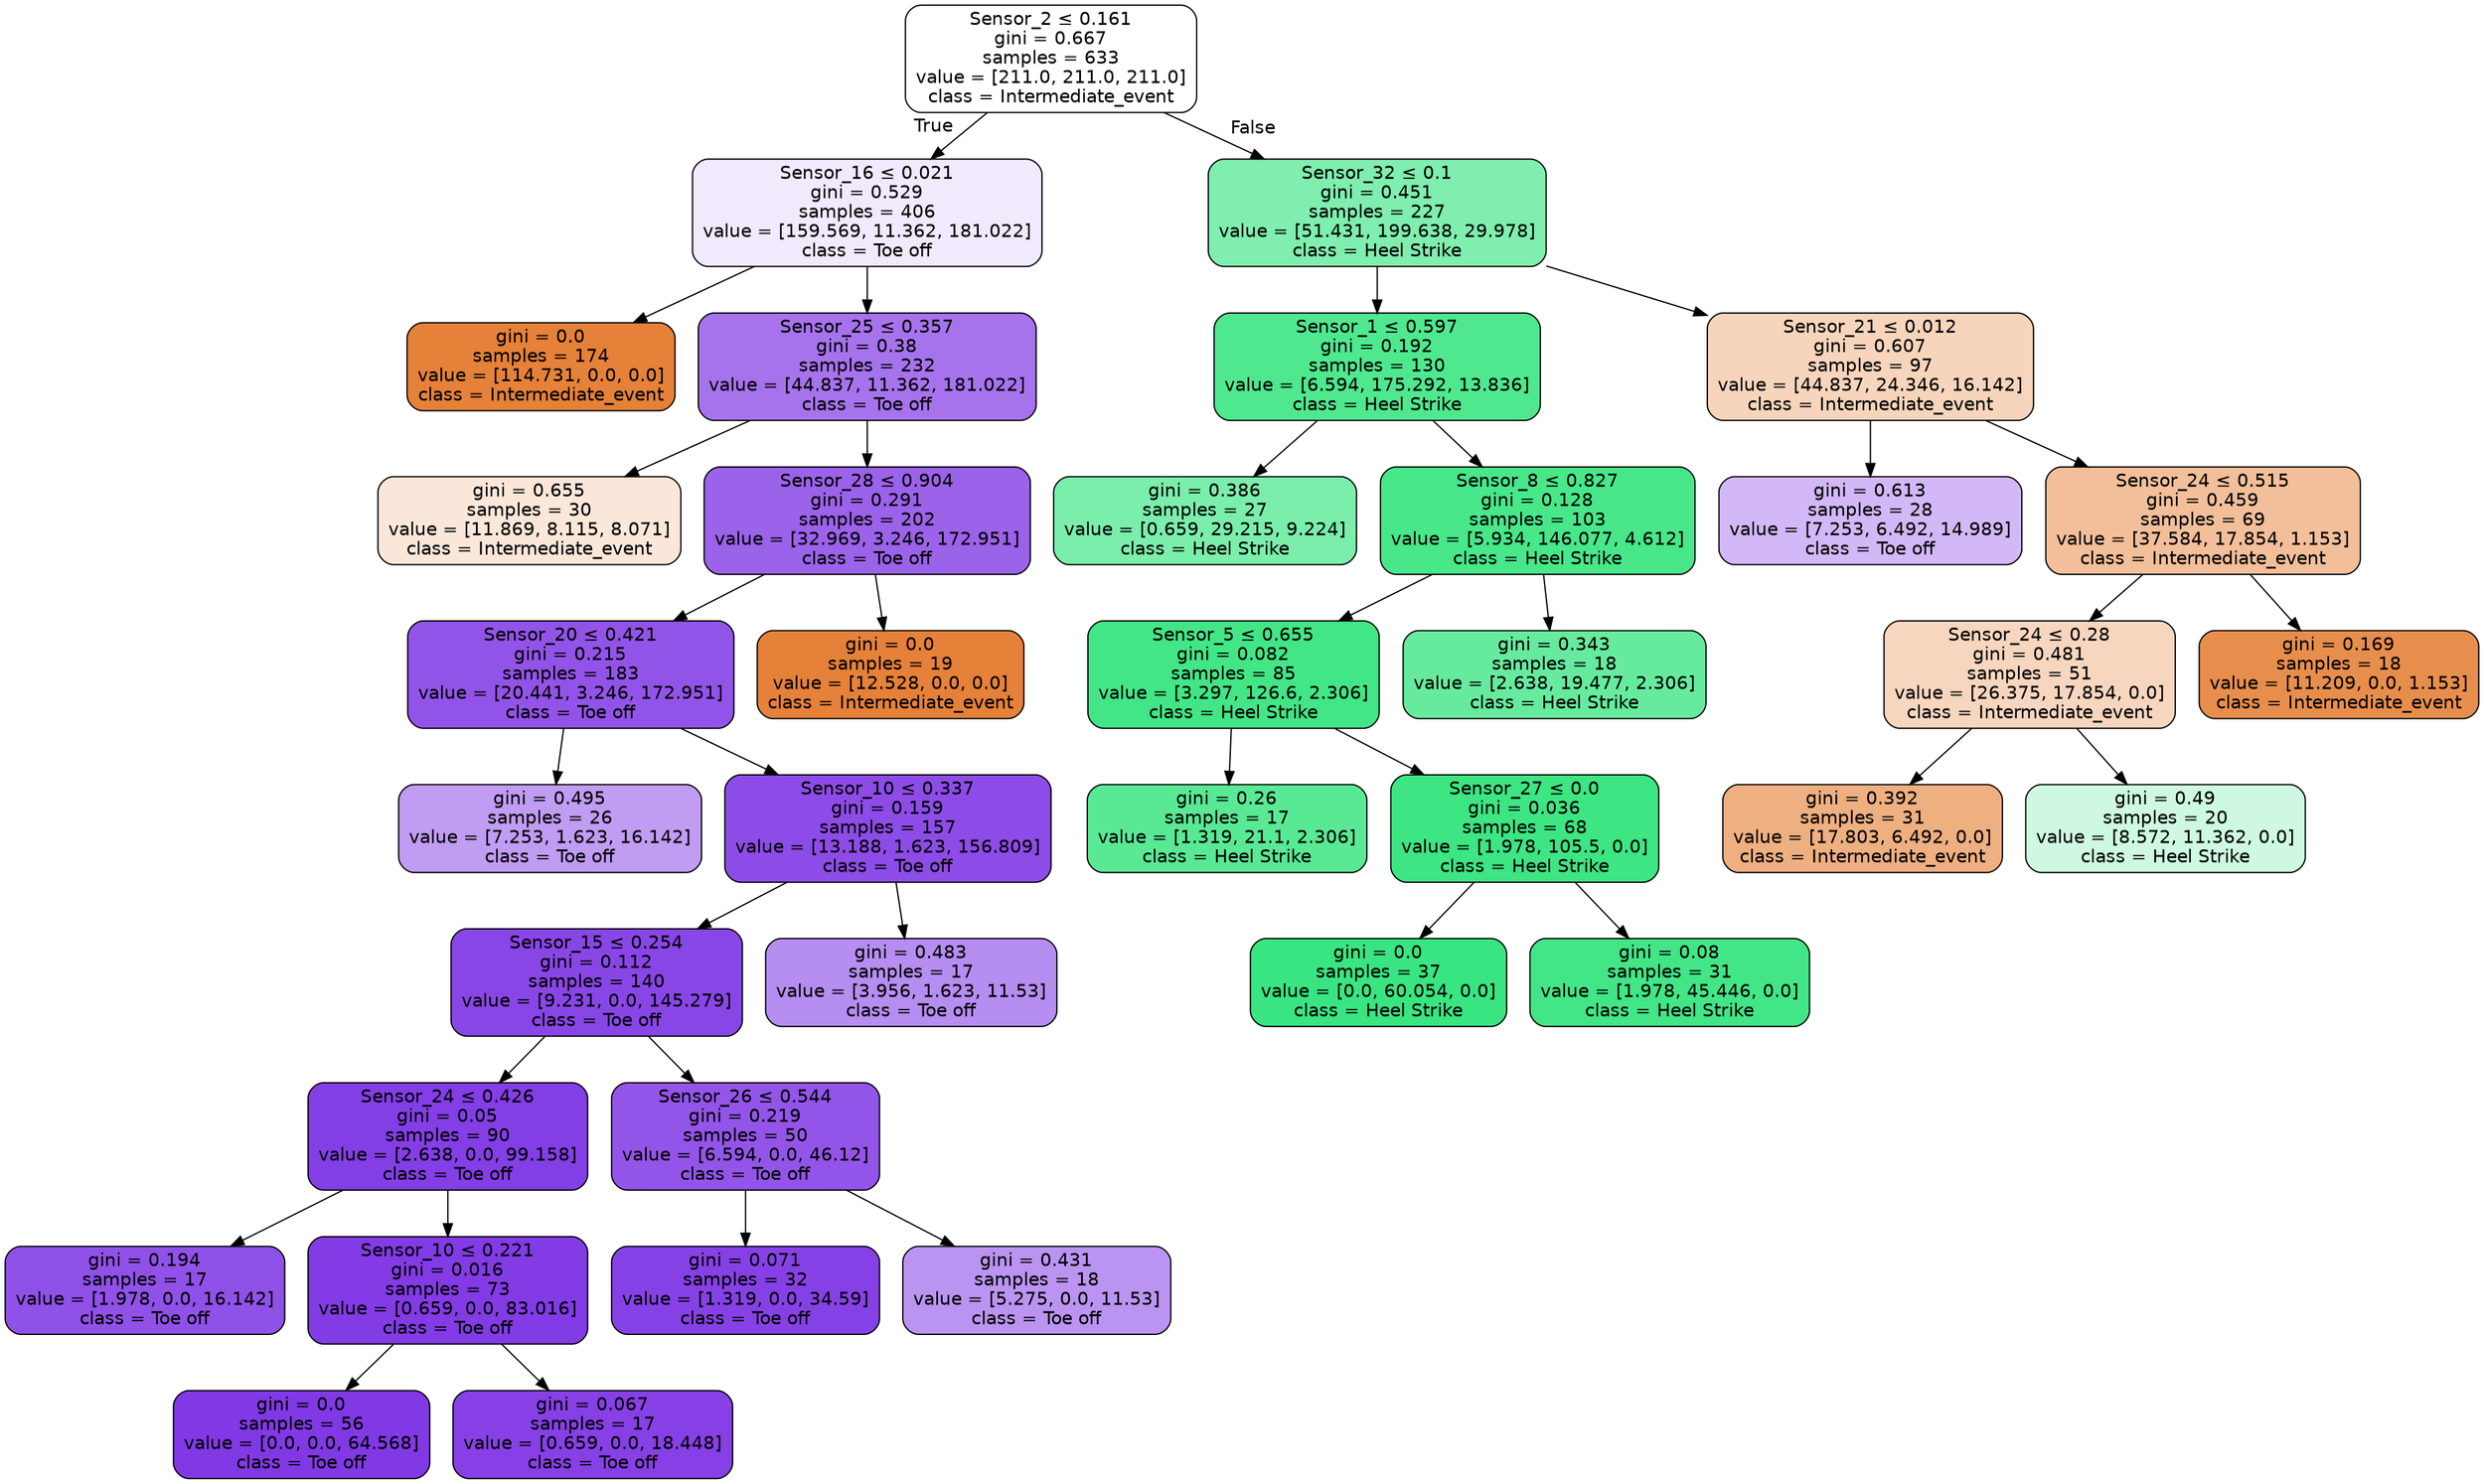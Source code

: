 digraph Tree {
node [shape=box, style="filled, rounded", color="black", fontname=helvetica] ;
edge [fontname=helvetica] ;
0 [label=<Sensor_2 &le; 0.161<br/>gini = 0.667<br/>samples = 633<br/>value = [211.0, 211.0, 211.0]<br/>class = Intermediate_event>, fillcolor="#ffffff"] ;
1 [label=<Sensor_16 &le; 0.021<br/>gini = 0.529<br/>samples = 406<br/>value = [159.569, 11.362, 181.022]<br/>class = Toe off>, fillcolor="#f1e9fc"] ;
0 -> 1 [labeldistance=2.5, labelangle=45, headlabel="True"] ;
2 [label=<gini = 0.0<br/>samples = 174<br/>value = [114.731, 0.0, 0.0]<br/>class = Intermediate_event>, fillcolor="#e58139"] ;
1 -> 2 ;
3 [label=<Sensor_25 &le; 0.357<br/>gini = 0.38<br/>samples = 232<br/>value = [44.837, 11.362, 181.022]<br/>class = Toe off>, fillcolor="#a673ed"] ;
1 -> 3 ;
4 [label=<gini = 0.655<br/>samples = 30<br/>value = [11.869, 8.115, 8.071]<br/>class = Intermediate_event>, fillcolor="#fae7da"] ;
3 -> 4 ;
5 [label=<Sensor_28 &le; 0.904<br/>gini = 0.291<br/>samples = 202<br/>value = [32.969, 3.246, 172.951]<br/>class = Toe off>, fillcolor="#9b62ea"] ;
3 -> 5 ;
6 [label=<Sensor_20 &le; 0.421<br/>gini = 0.215<br/>samples = 183<br/>value = [20.441, 3.246, 172.951]<br/>class = Toe off>, fillcolor="#9254e8"] ;
5 -> 6 ;
7 [label=<gini = 0.495<br/>samples = 26<br/>value = [7.253, 1.623, 16.142]<br/>class = Toe off>, fillcolor="#c09cf2"] ;
6 -> 7 ;
8 [label=<Sensor_10 &le; 0.337<br/>gini = 0.159<br/>samples = 157<br/>value = [13.188, 1.623, 156.809]<br/>class = Toe off>, fillcolor="#8d4ce7"] ;
6 -> 8 ;
9 [label=<Sensor_15 &le; 0.254<br/>gini = 0.112<br/>samples = 140<br/>value = [9.231, 0.0, 145.279]<br/>class = Toe off>, fillcolor="#8946e7"] ;
8 -> 9 ;
10 [label=<Sensor_24 &le; 0.426<br/>gini = 0.05<br/>samples = 90<br/>value = [2.638, 0.0, 99.158]<br/>class = Toe off>, fillcolor="#843ee6"] ;
9 -> 10 ;
11 [label=<gini = 0.194<br/>samples = 17<br/>value = [1.978, 0.0, 16.142]<br/>class = Toe off>, fillcolor="#9051e8"] ;
10 -> 11 ;
12 [label=<Sensor_10 &le; 0.221<br/>gini = 0.016<br/>samples = 73<br/>value = [0.659, 0.0, 83.016]<br/>class = Toe off>, fillcolor="#823be5"] ;
10 -> 12 ;
13 [label=<gini = 0.0<br/>samples = 56<br/>value = [0.0, 0.0, 64.568]<br/>class = Toe off>, fillcolor="#8139e5"] ;
12 -> 13 ;
14 [label=<gini = 0.067<br/>samples = 17<br/>value = [0.659, 0.0, 18.448]<br/>class = Toe off>, fillcolor="#8640e6"] ;
12 -> 14 ;
15 [label=<Sensor_26 &le; 0.544<br/>gini = 0.219<br/>samples = 50<br/>value = [6.594, 0.0, 46.12]<br/>class = Toe off>, fillcolor="#9355e9"] ;
9 -> 15 ;
16 [label=<gini = 0.071<br/>samples = 32<br/>value = [1.319, 0.0, 34.59]<br/>class = Toe off>, fillcolor="#8641e6"] ;
15 -> 16 ;
17 [label=<gini = 0.431<br/>samples = 18<br/>value = [5.275, 0.0, 11.53]<br/>class = Toe off>, fillcolor="#bb94f1"] ;
15 -> 17 ;
18 [label=<gini = 0.483<br/>samples = 17<br/>value = [3.956, 1.623, 11.53]<br/>class = Toe off>, fillcolor="#b68df0"] ;
8 -> 18 ;
19 [label=<gini = 0.0<br/>samples = 19<br/>value = [12.528, 0.0, 0.0]<br/>class = Intermediate_event>, fillcolor="#e58139"] ;
5 -> 19 ;
20 [label=<Sensor_32 &le; 0.1<br/>gini = 0.451<br/>samples = 227<br/>value = [51.431, 199.638, 29.978]<br/>class = Heel Strike>, fillcolor="#7feeae"] ;
0 -> 20 [labeldistance=2.5, labelangle=-45, headlabel="False"] ;
21 [label=<Sensor_1 &le; 0.597<br/>gini = 0.192<br/>samples = 130<br/>value = [6.594, 175.292, 13.836]<br/>class = Heel Strike>, fillcolor="#4fe88f"] ;
20 -> 21 ;
22 [label=<gini = 0.386<br/>samples = 27<br/>value = [0.659, 29.215, 9.224]<br/>class = Heel Strike>, fillcolor="#7beeab"] ;
21 -> 22 ;
23 [label=<Sensor_8 &le; 0.827<br/>gini = 0.128<br/>samples = 103<br/>value = [5.934, 146.077, 4.612]<br/>class = Heel Strike>, fillcolor="#47e78a"] ;
21 -> 23 ;
24 [label=<Sensor_5 &le; 0.655<br/>gini = 0.082<br/>samples = 85<br/>value = [3.297, 126.6, 2.306]<br/>class = Heel Strike>, fillcolor="#42e686"] ;
23 -> 24 ;
25 [label=<gini = 0.26<br/>samples = 17<br/>value = [1.319, 21.1, 2.306]<br/>class = Heel Strike>, fillcolor="#59e995"] ;
24 -> 25 ;
26 [label=<Sensor_27 &le; 0.0<br/>gini = 0.036<br/>samples = 68<br/>value = [1.978, 105.5, 0.0]<br/>class = Heel Strike>, fillcolor="#3de583"] ;
24 -> 26 ;
27 [label=<gini = 0.0<br/>samples = 37<br/>value = [0.0, 60.054, 0.0]<br/>class = Heel Strike>, fillcolor="#39e581"] ;
26 -> 27 ;
28 [label=<gini = 0.08<br/>samples = 31<br/>value = [1.978, 45.446, 0.0]<br/>class = Heel Strike>, fillcolor="#42e686"] ;
26 -> 28 ;
29 [label=<gini = 0.343<br/>samples = 18<br/>value = [2.638, 19.477, 2.306]<br/>class = Heel Strike>, fillcolor="#66eb9e"] ;
23 -> 29 ;
30 [label=<Sensor_21 &le; 0.012<br/>gini = 0.607<br/>samples = 97<br/>value = [44.837, 24.346, 16.142]<br/>class = Intermediate_event>, fillcolor="#f6d5bc"] ;
20 -> 30 ;
31 [label=<gini = 0.613<br/>samples = 28<br/>value = [7.253, 6.492, 14.989]<br/>class = Toe off>, fillcolor="#d2b8f6"] ;
30 -> 31 ;
32 [label=<Sensor_24 &le; 0.515<br/>gini = 0.459<br/>samples = 69<br/>value = [37.584, 17.854, 1.153]<br/>class = Intermediate_event>, fillcolor="#f2bf9a"] ;
30 -> 32 ;
33 [label=<Sensor_24 &le; 0.28<br/>gini = 0.481<br/>samples = 51<br/>value = [26.375, 17.854, 0.0]<br/>class = Intermediate_event>, fillcolor="#f7d6bf"] ;
32 -> 33 ;
34 [label=<gini = 0.392<br/>samples = 31<br/>value = [17.803, 6.492, 0.0]<br/>class = Intermediate_event>, fillcolor="#eeaf81"] ;
33 -> 34 ;
35 [label=<gini = 0.49<br/>samples = 20<br/>value = [8.572, 11.362, 0.0]<br/>class = Heel Strike>, fillcolor="#cef9e0"] ;
33 -> 35 ;
36 [label=<gini = 0.169<br/>samples = 18<br/>value = [11.209, 0.0, 1.153]<br/>class = Intermediate_event>, fillcolor="#e88e4d"] ;
32 -> 36 ;
}
